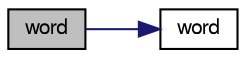 digraph "word"
{
  bgcolor="transparent";
  edge [fontname="FreeSans",fontsize="10",labelfontname="FreeSans",labelfontsize="10"];
  node [fontname="FreeSans",fontsize="10",shape=record];
  rankdir="LR";
  Node5 [label="word",height=0.2,width=0.4,color="black", fillcolor="grey75", style="filled", fontcolor="black"];
  Node5 -> Node6 [color="midnightblue",fontsize="10",style="solid",fontname="FreeSans"];
  Node6 [label="word",height=0.2,width=0.4,color="black",URL="$a28258.html#a69756ab4403999300e64ad46f7f65638",tooltip="Construct null. "];
}
